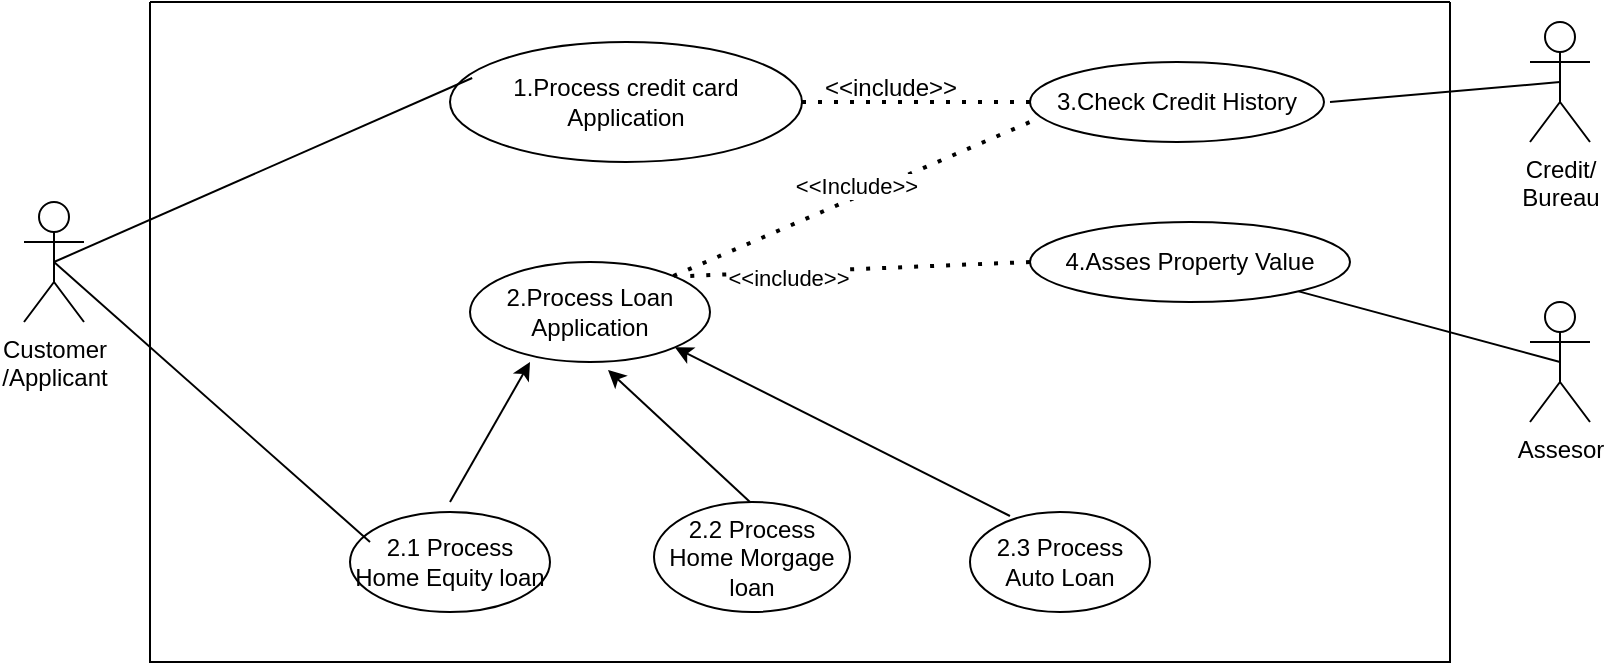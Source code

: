 <mxfile version="22.0.8" type="github">
  <diagram name="Page-1" id="ucO0x2ol90SgEbuF_Kbk">
    <mxGraphModel dx="872" dy="443" grid="1" gridSize="10" guides="1" tooltips="1" connect="1" arrows="1" fold="1" page="1" pageScale="1" pageWidth="827" pageHeight="1169" math="0" shadow="0">
      <root>
        <mxCell id="0" />
        <mxCell id="1" parent="0" />
        <mxCell id="vMfC2lf65qL4EpnagAe_-1" value="1.Process credit card Application" style="ellipse;whiteSpace=wrap;html=1;" vertex="1" parent="1">
          <mxGeometry x="240" y="30" width="176" height="60" as="geometry" />
        </mxCell>
        <mxCell id="vMfC2lf65qL4EpnagAe_-3" value="2.Process Loan Application" style="ellipse;whiteSpace=wrap;html=1;" vertex="1" parent="1">
          <mxGeometry x="250" y="140" width="120" height="50" as="geometry" />
        </mxCell>
        <mxCell id="vMfC2lf65qL4EpnagAe_-4" value="2.1 Process Home Equity loan" style="ellipse;whiteSpace=wrap;html=1;" vertex="1" parent="1">
          <mxGeometry x="190" y="265" width="100" height="50" as="geometry" />
        </mxCell>
        <mxCell id="vMfC2lf65qL4EpnagAe_-5" value="2.2 Process Home Morgage loan" style="ellipse;whiteSpace=wrap;html=1;" vertex="1" parent="1">
          <mxGeometry x="342" y="260" width="98" height="55" as="geometry" />
        </mxCell>
        <mxCell id="vMfC2lf65qL4EpnagAe_-6" value="2.3 Process Auto Loan" style="ellipse;whiteSpace=wrap;html=1;" vertex="1" parent="1">
          <mxGeometry x="500" y="265" width="90" height="50" as="geometry" />
        </mxCell>
        <mxCell id="vMfC2lf65qL4EpnagAe_-7" value="Customer&lt;br&gt;/Applicant" style="shape=umlActor;verticalLabelPosition=bottom;verticalAlign=top;html=1;outlineConnect=0;" vertex="1" parent="1">
          <mxGeometry x="27" y="110" width="30" height="60" as="geometry" />
        </mxCell>
        <mxCell id="vMfC2lf65qL4EpnagAe_-9" value="3.Check Credit History" style="ellipse;whiteSpace=wrap;html=1;" vertex="1" parent="1">
          <mxGeometry x="530" y="40" width="147" height="40" as="geometry" />
        </mxCell>
        <mxCell id="vMfC2lf65qL4EpnagAe_-10" value="4.Asses Property Value" style="ellipse;whiteSpace=wrap;html=1;" vertex="1" parent="1">
          <mxGeometry x="530" y="120" width="160" height="40" as="geometry" />
        </mxCell>
        <mxCell id="vMfC2lf65qL4EpnagAe_-12" value="Credit/&lt;br&gt;Bureau" style="shape=umlActor;verticalLabelPosition=bottom;verticalAlign=top;html=1;outlineConnect=0;" vertex="1" parent="1">
          <mxGeometry x="780" y="20" width="30" height="60" as="geometry" />
        </mxCell>
        <mxCell id="vMfC2lf65qL4EpnagAe_-13" value="Assesor" style="shape=umlActor;verticalLabelPosition=bottom;verticalAlign=top;html=1;outlineConnect=0;" vertex="1" parent="1">
          <mxGeometry x="780" y="160" width="30" height="60" as="geometry" />
        </mxCell>
        <mxCell id="vMfC2lf65qL4EpnagAe_-17" value="" style="endArrow=none;html=1;rounded=0;exitX=0.5;exitY=0.5;exitDx=0;exitDy=0;exitPerimeter=0;" edge="1" parent="1" source="vMfC2lf65qL4EpnagAe_-7">
          <mxGeometry width="50" height="50" relative="1" as="geometry">
            <mxPoint x="80" y="190" as="sourcePoint" />
            <mxPoint x="200" y="280" as="targetPoint" />
          </mxGeometry>
        </mxCell>
        <mxCell id="vMfC2lf65qL4EpnagAe_-20" value="" style="endArrow=none;html=1;rounded=0;exitX=0.5;exitY=0.5;exitDx=0;exitDy=0;exitPerimeter=0;entryX=0.063;entryY=0.3;entryDx=0;entryDy=0;entryPerimeter=0;" edge="1" parent="1" source="vMfC2lf65qL4EpnagAe_-7" target="vMfC2lf65qL4EpnagAe_-1">
          <mxGeometry width="50" height="50" relative="1" as="geometry">
            <mxPoint x="150" y="80" as="sourcePoint" />
            <mxPoint x="200" y="30" as="targetPoint" />
          </mxGeometry>
        </mxCell>
        <mxCell id="vMfC2lf65qL4EpnagAe_-24" value="" style="endArrow=classic;html=1;rounded=0;" edge="1" parent="1">
          <mxGeometry width="50" height="50" relative="1" as="geometry">
            <mxPoint x="240" y="260" as="sourcePoint" />
            <mxPoint x="280" y="190" as="targetPoint" />
          </mxGeometry>
        </mxCell>
        <mxCell id="vMfC2lf65qL4EpnagAe_-25" value="" style="endArrow=classic;html=1;rounded=0;entryX=0.575;entryY=1.08;entryDx=0;entryDy=0;entryPerimeter=0;" edge="1" parent="1" target="vMfC2lf65qL4EpnagAe_-3">
          <mxGeometry width="50" height="50" relative="1" as="geometry">
            <mxPoint x="390" y="260" as="sourcePoint" />
            <mxPoint x="440" y="210" as="targetPoint" />
          </mxGeometry>
        </mxCell>
        <mxCell id="vMfC2lf65qL4EpnagAe_-26" value="" style="endArrow=classic;html=1;rounded=0;exitX=0.222;exitY=0.04;exitDx=0;exitDy=0;exitPerimeter=0;entryX=1;entryY=1;entryDx=0;entryDy=0;" edge="1" parent="1" source="vMfC2lf65qL4EpnagAe_-6" target="vMfC2lf65qL4EpnagAe_-3">
          <mxGeometry width="50" height="50" relative="1" as="geometry">
            <mxPoint x="390" y="260" as="sourcePoint" />
            <mxPoint x="440" y="210" as="targetPoint" />
          </mxGeometry>
        </mxCell>
        <mxCell id="vMfC2lf65qL4EpnagAe_-28" value="" style="endArrow=none;dashed=1;html=1;dashPattern=1 3;strokeWidth=2;rounded=0;entryX=1;entryY=0.5;entryDx=0;entryDy=0;exitX=0;exitY=0.5;exitDx=0;exitDy=0;" edge="1" parent="1" source="vMfC2lf65qL4EpnagAe_-9" target="vMfC2lf65qL4EpnagAe_-1">
          <mxGeometry width="50" height="50" relative="1" as="geometry">
            <mxPoint x="390" y="260" as="sourcePoint" />
            <mxPoint x="440" y="210" as="targetPoint" />
          </mxGeometry>
        </mxCell>
        <mxCell id="vMfC2lf65qL4EpnagAe_-29" value="&amp;lt;&amp;lt;include&amp;gt;&amp;gt;" style="text;html=1;align=center;verticalAlign=middle;resizable=0;points=[];autosize=1;strokeColor=none;fillColor=none;" vertex="1" parent="1">
          <mxGeometry x="415" y="38" width="90" height="30" as="geometry" />
        </mxCell>
        <mxCell id="vMfC2lf65qL4EpnagAe_-30" value="" style="endArrow=none;dashed=1;html=1;dashPattern=1 3;strokeWidth=2;rounded=0;entryX=0.908;entryY=0.14;entryDx=0;entryDy=0;entryPerimeter=0;exitX=0;exitY=0.5;exitDx=0;exitDy=0;" edge="1" parent="1" source="vMfC2lf65qL4EpnagAe_-10" target="vMfC2lf65qL4EpnagAe_-3">
          <mxGeometry width="50" height="50" relative="1" as="geometry">
            <mxPoint x="390" y="260" as="sourcePoint" />
            <mxPoint x="440" y="210" as="targetPoint" />
          </mxGeometry>
        </mxCell>
        <mxCell id="vMfC2lf65qL4EpnagAe_-31" value="&amp;lt;&amp;lt;include&amp;gt;&amp;gt;" style="edgeLabel;html=1;align=center;verticalAlign=middle;resizable=0;points=[];" vertex="1" connectable="0" parent="vMfC2lf65qL4EpnagAe_-30">
          <mxGeometry x="0.422" y="3" relative="1" as="geometry">
            <mxPoint as="offset" />
          </mxGeometry>
        </mxCell>
        <mxCell id="vMfC2lf65qL4EpnagAe_-32" value="" style="endArrow=none;dashed=1;html=1;dashPattern=1 3;strokeWidth=2;rounded=0;entryX=0;entryY=0.75;entryDx=0;entryDy=0;entryPerimeter=0;" edge="1" parent="1" source="vMfC2lf65qL4EpnagAe_-3" target="vMfC2lf65qL4EpnagAe_-9">
          <mxGeometry width="50" height="50" relative="1" as="geometry">
            <mxPoint x="390" y="260" as="sourcePoint" />
            <mxPoint x="440" y="210" as="targetPoint" />
          </mxGeometry>
        </mxCell>
        <mxCell id="vMfC2lf65qL4EpnagAe_-33" value="&amp;lt;&amp;lt;Include&amp;gt;&amp;gt;" style="edgeLabel;html=1;align=center;verticalAlign=middle;resizable=0;points=[];" vertex="1" connectable="0" parent="vMfC2lf65qL4EpnagAe_-32">
          <mxGeometry x="0.047" y="5" relative="1" as="geometry">
            <mxPoint as="offset" />
          </mxGeometry>
        </mxCell>
        <mxCell id="vMfC2lf65qL4EpnagAe_-39" value="" style="endArrow=none;html=1;rounded=0;entryX=0.5;entryY=0.5;entryDx=0;entryDy=0;entryPerimeter=0;" edge="1" parent="1" target="vMfC2lf65qL4EpnagAe_-12">
          <mxGeometry width="50" height="50" relative="1" as="geometry">
            <mxPoint x="680" y="60" as="sourcePoint" />
            <mxPoint x="780" y="10" as="targetPoint" />
          </mxGeometry>
        </mxCell>
        <mxCell id="vMfC2lf65qL4EpnagAe_-41" value="" style="endArrow=none;html=1;rounded=0;entryX=0.5;entryY=0.5;entryDx=0;entryDy=0;entryPerimeter=0;" edge="1" parent="1" source="vMfC2lf65qL4EpnagAe_-10" target="vMfC2lf65qL4EpnagAe_-13">
          <mxGeometry width="50" height="50" relative="1" as="geometry">
            <mxPoint x="750" y="180" as="sourcePoint" />
            <mxPoint x="800" y="130" as="targetPoint" />
          </mxGeometry>
        </mxCell>
        <mxCell id="vMfC2lf65qL4EpnagAe_-42" value="" style="swimlane;startSize=0;" vertex="1" parent="1">
          <mxGeometry x="90" y="10" width="650" height="330" as="geometry" />
        </mxCell>
      </root>
    </mxGraphModel>
  </diagram>
</mxfile>
